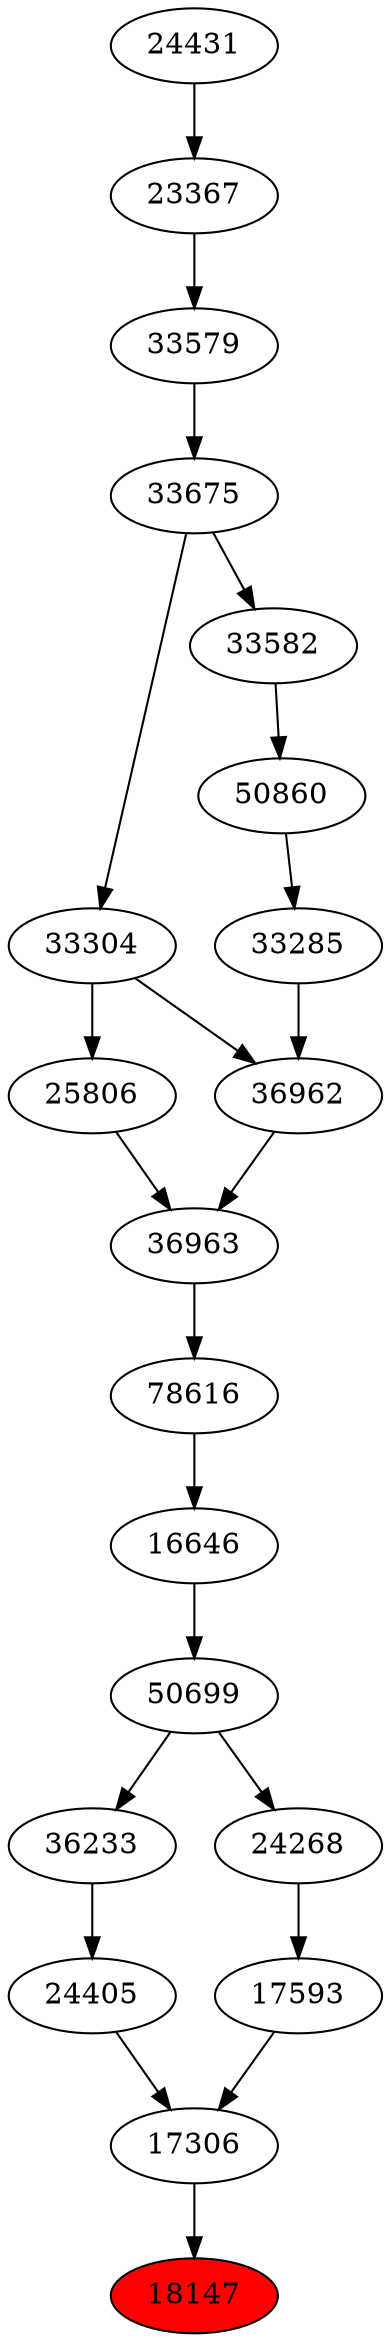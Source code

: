 strict digraph{ 
18147 [label="18147" fillcolor=red style=filled]
17306 -> 18147
17306 [label="17306"]
24405 -> 17306
17593 -> 17306
24405 [label="24405"]
36233 -> 24405
17593 [label="17593"]
24268 -> 17593
36233 [label="36233"]
50699 -> 36233
24268 [label="24268"]
50699 -> 24268
50699 [label="50699"]
16646 -> 50699
16646 [label="16646"]
78616 -> 16646
78616 [label="78616"]
36963 -> 78616
36963 [label="36963"]
36962 -> 36963
25806 -> 36963
36962 [label="36962"]
33285 -> 36962
33304 -> 36962
25806 [label="25806"]
33304 -> 25806
33285 [label="33285"]
50860 -> 33285
33304 [label="33304"]
33675 -> 33304
50860 [label="50860"]
33582 -> 50860
33675 [label="33675"]
33579 -> 33675
33582 [label="33582"]
33675 -> 33582
33579 [label="33579"]
23367 -> 33579
23367 [label="23367"]
24431 -> 23367
24431 [label="24431"]
}